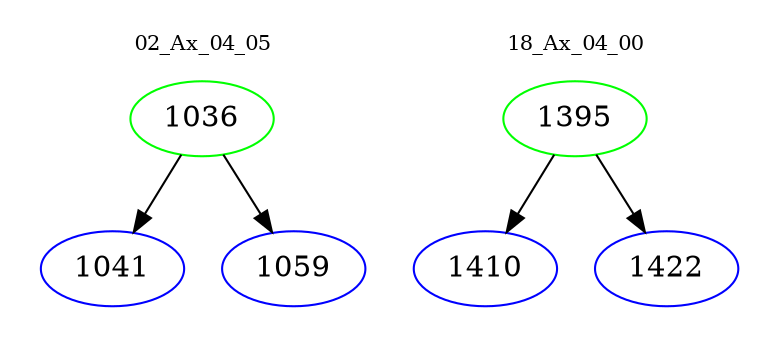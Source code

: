 digraph{
subgraph cluster_0 {
color = white
label = "02_Ax_04_05";
fontsize=10;
T0_1036 [label="1036", color="green"]
T0_1036 -> T0_1041 [color="black"]
T0_1041 [label="1041", color="blue"]
T0_1036 -> T0_1059 [color="black"]
T0_1059 [label="1059", color="blue"]
}
subgraph cluster_1 {
color = white
label = "18_Ax_04_00";
fontsize=10;
T1_1395 [label="1395", color="green"]
T1_1395 -> T1_1410 [color="black"]
T1_1410 [label="1410", color="blue"]
T1_1395 -> T1_1422 [color="black"]
T1_1422 [label="1422", color="blue"]
}
}
